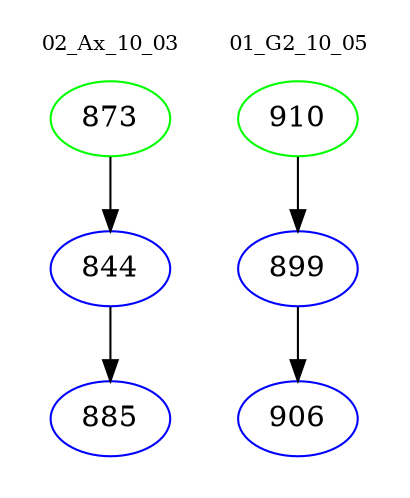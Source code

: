 digraph{
subgraph cluster_0 {
color = white
label = "02_Ax_10_03";
fontsize=10;
T0_873 [label="873", color="green"]
T0_873 -> T0_844 [color="black"]
T0_844 [label="844", color="blue"]
T0_844 -> T0_885 [color="black"]
T0_885 [label="885", color="blue"]
}
subgraph cluster_1 {
color = white
label = "01_G2_10_05";
fontsize=10;
T1_910 [label="910", color="green"]
T1_910 -> T1_899 [color="black"]
T1_899 [label="899", color="blue"]
T1_899 -> T1_906 [color="black"]
T1_906 [label="906", color="blue"]
}
}
